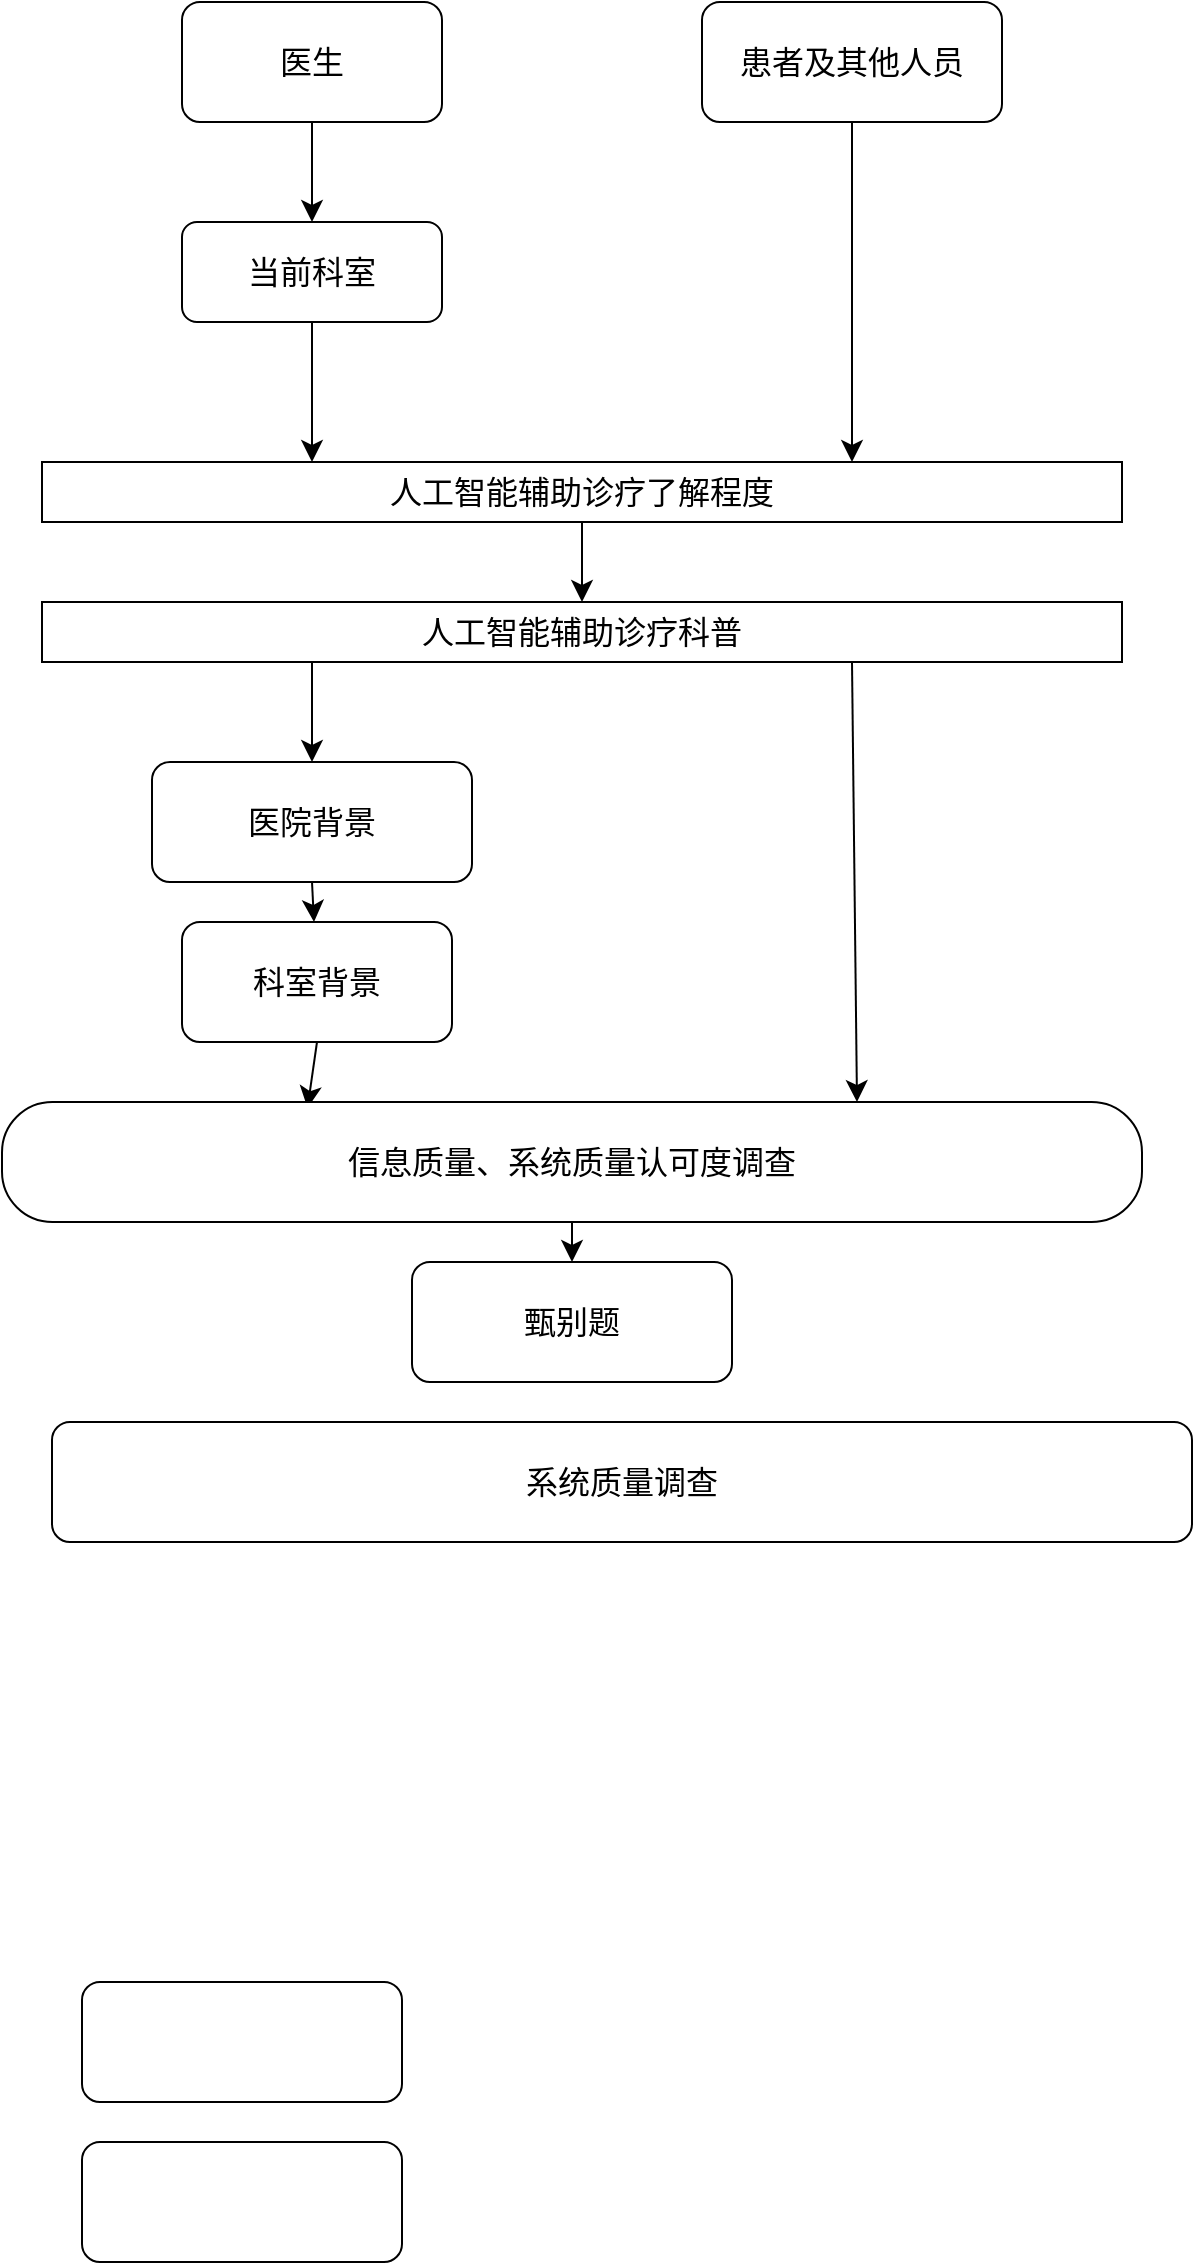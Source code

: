 <mxfile version="22.1.5" type="github">
  <diagram name="Page-1" id="edf60f1a-56cd-e834-aa8a-f176f3a09ee4">
    <mxGraphModel dx="712" dy="830" grid="1" gridSize="10" guides="1" tooltips="1" connect="1" arrows="1" fold="1" page="1" pageScale="1" pageWidth="1100" pageHeight="850" background="none" math="0" shadow="0">
      <root>
        <mxCell id="0" />
        <mxCell id="1" parent="0" />
        <mxCell id="z0OzMjOG9XoxMUtwCosv-1" value="医生" style="rounded=1;whiteSpace=wrap;html=1;fontSize=16;" vertex="1" parent="1">
          <mxGeometry x="230" y="60" width="130" height="60" as="geometry" />
        </mxCell>
        <mxCell id="z0OzMjOG9XoxMUtwCosv-22" style="edgeStyle=none;curved=1;rounded=0;orthogonalLoop=1;jettySize=auto;html=1;exitX=0.5;exitY=1;exitDx=0;exitDy=0;entryX=0.75;entryY=0;entryDx=0;entryDy=0;fontSize=12;startSize=8;endSize=8;" edge="1" parent="1" source="z0OzMjOG9XoxMUtwCosv-2" target="z0OzMjOG9XoxMUtwCosv-5">
          <mxGeometry relative="1" as="geometry" />
        </mxCell>
        <mxCell id="z0OzMjOG9XoxMUtwCosv-2" value="患者及其他人员" style="rounded=1;whiteSpace=wrap;html=1;fontSize=16;" vertex="1" parent="1">
          <mxGeometry x="490" y="60" width="150" height="60" as="geometry" />
        </mxCell>
        <mxCell id="z0OzMjOG9XoxMUtwCosv-3" value="当前科室" style="rounded=1;whiteSpace=wrap;html=1;fontSize=16;" vertex="1" parent="1">
          <mxGeometry x="230" y="170" width="130" height="50" as="geometry" />
        </mxCell>
        <mxCell id="z0OzMjOG9XoxMUtwCosv-19" value="" style="edgeStyle=none;curved=1;rounded=0;orthogonalLoop=1;jettySize=auto;html=1;fontSize=12;startSize=8;endSize=8;" edge="1" parent="1" source="z0OzMjOG9XoxMUtwCosv-5" target="z0OzMjOG9XoxMUtwCosv-7">
          <mxGeometry relative="1" as="geometry" />
        </mxCell>
        <mxCell id="z0OzMjOG9XoxMUtwCosv-5" value="人工智能辅助诊疗了解程度" style="rounded=0;whiteSpace=wrap;html=1;fontSize=16;" vertex="1" parent="1">
          <mxGeometry x="160" y="290" width="540" height="30" as="geometry" />
        </mxCell>
        <mxCell id="z0OzMjOG9XoxMUtwCosv-23" style="edgeStyle=none;curved=1;rounded=0;orthogonalLoop=1;jettySize=auto;html=1;exitX=0.25;exitY=1;exitDx=0;exitDy=0;entryX=0.5;entryY=0;entryDx=0;entryDy=0;fontSize=12;startSize=8;endSize=8;" edge="1" parent="1" source="z0OzMjOG9XoxMUtwCosv-7" target="z0OzMjOG9XoxMUtwCosv-9">
          <mxGeometry relative="1" as="geometry" />
        </mxCell>
        <mxCell id="z0OzMjOG9XoxMUtwCosv-28" style="edgeStyle=none;curved=1;rounded=0;orthogonalLoop=1;jettySize=auto;html=1;exitX=0.75;exitY=1;exitDx=0;exitDy=0;entryX=0.75;entryY=0;entryDx=0;entryDy=0;fontSize=12;startSize=8;endSize=8;" edge="1" parent="1" source="z0OzMjOG9XoxMUtwCosv-7" target="z0OzMjOG9XoxMUtwCosv-11">
          <mxGeometry relative="1" as="geometry" />
        </mxCell>
        <mxCell id="z0OzMjOG9XoxMUtwCosv-7" value="人工智能辅助诊疗科普" style="rounded=0;whiteSpace=wrap;html=1;fontSize=16;" vertex="1" parent="1">
          <mxGeometry x="160" y="360" width="540" height="30" as="geometry" />
        </mxCell>
        <mxCell id="z0OzMjOG9XoxMUtwCosv-8" style="edgeStyle=none;curved=1;rounded=0;orthogonalLoop=1;jettySize=auto;html=1;fontSize=12;startSize=8;endSize=8;exitX=0.5;exitY=1;exitDx=0;exitDy=0;entryX=0.5;entryY=0;entryDx=0;entryDy=0;" edge="1" parent="1" source="z0OzMjOG9XoxMUtwCosv-1" target="z0OzMjOG9XoxMUtwCosv-3">
          <mxGeometry relative="1" as="geometry">
            <mxPoint x="320" y="370" as="sourcePoint" />
            <mxPoint x="260" y="350" as="targetPoint" />
          </mxGeometry>
        </mxCell>
        <mxCell id="z0OzMjOG9XoxMUtwCosv-24" style="edgeStyle=none;curved=1;rounded=0;orthogonalLoop=1;jettySize=auto;html=1;exitX=0.5;exitY=1;exitDx=0;exitDy=0;fontSize=12;startSize=8;endSize=8;" edge="1" parent="1" source="z0OzMjOG9XoxMUtwCosv-9" target="z0OzMjOG9XoxMUtwCosv-10">
          <mxGeometry relative="1" as="geometry" />
        </mxCell>
        <mxCell id="z0OzMjOG9XoxMUtwCosv-9" value="医院背景" style="rounded=1;whiteSpace=wrap;html=1;fontSize=16;" vertex="1" parent="1">
          <mxGeometry x="215" y="440" width="160" height="60" as="geometry" />
        </mxCell>
        <mxCell id="z0OzMjOG9XoxMUtwCosv-29" style="edgeStyle=none;curved=1;rounded=0;orthogonalLoop=1;jettySize=auto;html=1;exitX=0.5;exitY=1;exitDx=0;exitDy=0;fontSize=12;startSize=8;endSize=8;entryX=0.268;entryY=0.05;entryDx=0;entryDy=0;entryPerimeter=0;" edge="1" parent="1" source="z0OzMjOG9XoxMUtwCosv-10" target="z0OzMjOG9XoxMUtwCosv-11">
          <mxGeometry relative="1" as="geometry">
            <mxPoint x="300" y="620" as="targetPoint" />
          </mxGeometry>
        </mxCell>
        <mxCell id="z0OzMjOG9XoxMUtwCosv-10" value="科室背景" style="rounded=1;whiteSpace=wrap;html=1;fontSize=16;" vertex="1" parent="1">
          <mxGeometry x="230" y="520" width="135" height="60" as="geometry" />
        </mxCell>
        <mxCell id="z0OzMjOG9XoxMUtwCosv-27" style="edgeStyle=none;curved=1;rounded=0;orthogonalLoop=1;jettySize=auto;html=1;exitX=0.5;exitY=1;exitDx=0;exitDy=0;fontSize=12;startSize=8;endSize=8;" edge="1" parent="1" source="z0OzMjOG9XoxMUtwCosv-11" target="z0OzMjOG9XoxMUtwCosv-12">
          <mxGeometry relative="1" as="geometry" />
        </mxCell>
        <mxCell id="z0OzMjOG9XoxMUtwCosv-11" value="信息质量、系统质量认可度调查" style="rounded=1;whiteSpace=wrap;html=1;fontSize=16;arcSize=42;" vertex="1" parent="1">
          <mxGeometry x="140" y="610" width="570" height="60" as="geometry" />
        </mxCell>
        <mxCell id="z0OzMjOG9XoxMUtwCosv-12" value="甄别题" style="rounded=1;whiteSpace=wrap;html=1;fontSize=16;" vertex="1" parent="1">
          <mxGeometry x="345" y="690" width="160" height="60" as="geometry" />
        </mxCell>
        <mxCell id="z0OzMjOG9XoxMUtwCosv-13" value="系统质量调查" style="rounded=1;whiteSpace=wrap;html=1;fontSize=16;" vertex="1" parent="1">
          <mxGeometry x="165" y="770" width="570" height="60" as="geometry" />
        </mxCell>
        <mxCell id="z0OzMjOG9XoxMUtwCosv-14" value="" style="rounded=1;whiteSpace=wrap;html=1;fontSize=16;" vertex="1" parent="1">
          <mxGeometry x="180" y="1050" width="160" height="60" as="geometry" />
        </mxCell>
        <mxCell id="z0OzMjOG9XoxMUtwCosv-15" value="" style="rounded=1;whiteSpace=wrap;html=1;fontSize=16;" vertex="1" parent="1">
          <mxGeometry x="180" y="1130" width="160" height="60" as="geometry" />
        </mxCell>
        <mxCell id="z0OzMjOG9XoxMUtwCosv-21" style="edgeStyle=none;curved=1;rounded=0;orthogonalLoop=1;jettySize=auto;html=1;exitX=0.5;exitY=1;exitDx=0;exitDy=0;entryX=0.25;entryY=0;entryDx=0;entryDy=0;fontSize=12;startSize=8;endSize=8;" edge="1" parent="1" source="z0OzMjOG9XoxMUtwCosv-3" target="z0OzMjOG9XoxMUtwCosv-5">
          <mxGeometry relative="1" as="geometry" />
        </mxCell>
      </root>
    </mxGraphModel>
  </diagram>
</mxfile>
